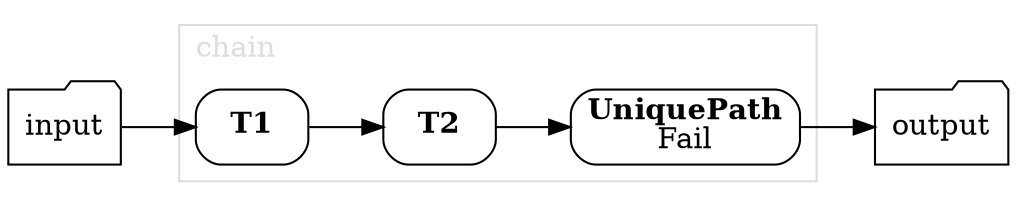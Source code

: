 // This file was auto-generated from conflict-resolution2.yaml - DO NOT MODIFY

digraph G {
  rankdir="LR";
  labeljust="l";
  node [shape="rect"; style="rounded"; ]


  String_5ce33a58 [label="input"; shape="folder"; ]
  String_78a287ed [label="output"; shape="folder"; ]

  UniquePath_77192705 -> String_78a287ed;
  String_5ce33a58 -> T1_5241cf67;

  subgraph cluster_4fad94a7 {
    label=<chain>;
    color="#DDDDDD";
    fontcolor="#dddddd";

    T1_5241cf67 [label=<<b>T1</b>>; ]
    T2_716a7124 [label=<<b>T2</b>>; ]
    UniquePath_77192705 [label=<<b>UniquePath</b><br/>Fail>; ]

    T1_5241cf67 -> T2_716a7124;
    T2_716a7124 -> UniquePath_77192705;
  }
}
